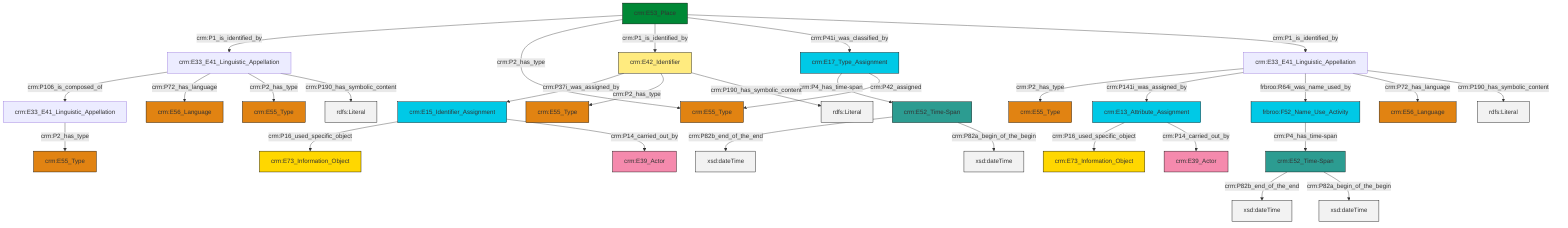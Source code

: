 graph TD
classDef Literal fill:#f2f2f2,stroke:#000000;
classDef CRM_Entity fill:#FFFFFF,stroke:#000000;
classDef Temporal_Entity fill:#00C9E6, stroke:#000000;
classDef Type fill:#E18312, stroke:#000000;
classDef Time-Span fill:#2C9C91, stroke:#000000;
classDef Appellation fill:#FFEB7F, stroke:#000000;
classDef Place fill:#008836, stroke:#000000;
classDef Persistent_Item fill:#B266B2, stroke:#000000;
classDef Conceptual_Object fill:#FFD700, stroke:#000000;
classDef Physical_Thing fill:#D2B48C, stroke:#000000;
classDef Actor fill:#f58aad, stroke:#000000;
classDef PC_Classes fill:#4ce600, stroke:#000000;
classDef Multi fill:#cccccc,stroke:#000000;

0["crm:E42_Identifier"]:::Appellation -->|crm:P37i_was_assigned_by| 1["crm:E15_Identifier_Assignment"]:::Temporal_Entity
6["crm:E17_Type_Assignment"]:::Temporal_Entity -->|crm:P4_has_time-span| 7["crm:E52_Time-Span"]:::Time-Span
7["crm:E52_Time-Span"]:::Time-Span -->|crm:P82b_end_of_the_end| 10[xsd:dateTime]:::Literal
17["crm:E13_Attribute_Assignment"]:::Temporal_Entity -->|crm:P16_used_specific_object| 18["crm:E73_Information_Object"]:::Conceptual_Object
21["crm:E33_E41_Linguistic_Appellation"]:::Default -->|crm:P2_has_type| 22["crm:E55_Type"]:::Type
6["crm:E17_Type_Assignment"]:::Temporal_Entity -->|crm:P42_assigned| 4["crm:E55_Type"]:::Type
19["crm:E33_E41_Linguistic_Appellation"]:::Default -->|crm:P106_is_composed_of| 24["crm:E33_E41_Linguistic_Appellation"]:::Default
21["crm:E33_E41_Linguistic_Appellation"]:::Default -->|crm:P141i_was_assigned_by| 17["crm:E13_Attribute_Assignment"]:::Temporal_Entity
0["crm:E42_Identifier"]:::Appellation -->|crm:P2_has_type| 2["crm:E55_Type"]:::Type
13["frbroo:F52_Name_Use_Activity"]:::Temporal_Entity -->|crm:P4_has_time-span| 30["crm:E52_Time-Span"]:::Time-Span
21["crm:E33_E41_Linguistic_Appellation"]:::Default -->|frbroo:R64i_was_name_used_by| 13["frbroo:F52_Name_Use_Activity"]:::Temporal_Entity
17["crm:E13_Attribute_Assignment"]:::Temporal_Entity -->|crm:P14_carried_out_by| 32["crm:E39_Actor"]:::Actor
19["crm:E33_E41_Linguistic_Appellation"]:::Default -->|crm:P72_has_language| 11["crm:E56_Language"]:::Type
24["crm:E33_E41_Linguistic_Appellation"]:::Default -->|crm:P2_has_type| 33["crm:E55_Type"]:::Type
15["crm:E53_Place"]:::Place -->|crm:P1_is_identified_by| 19["crm:E33_E41_Linguistic_Appellation"]:::Default
15["crm:E53_Place"]:::Place -->|crm:P2_has_type| 4["crm:E55_Type"]:::Type
15["crm:E53_Place"]:::Place -->|crm:P1_is_identified_by| 0["crm:E42_Identifier"]:::Appellation
21["crm:E33_E41_Linguistic_Appellation"]:::Default -->|crm:P72_has_language| 8["crm:E56_Language"]:::Type
1["crm:E15_Identifier_Assignment"]:::Temporal_Entity -->|crm:P16_used_specific_object| 34["crm:E73_Information_Object"]:::Conceptual_Object
21["crm:E33_E41_Linguistic_Appellation"]:::Default -->|crm:P190_has_symbolic_content| 37[rdfs:Literal]:::Literal
0["crm:E42_Identifier"]:::Appellation -->|crm:P190_has_symbolic_content| 38[rdfs:Literal]:::Literal
1["crm:E15_Identifier_Assignment"]:::Temporal_Entity -->|crm:P14_carried_out_by| 39["crm:E39_Actor"]:::Actor
7["crm:E52_Time-Span"]:::Time-Span -->|crm:P82a_begin_of_the_begin| 40[xsd:dateTime]:::Literal
30["crm:E52_Time-Span"]:::Time-Span -->|crm:P82b_end_of_the_end| 42[xsd:dateTime]:::Literal
15["crm:E53_Place"]:::Place -->|crm:P41i_was_classified_by| 6["crm:E17_Type_Assignment"]:::Temporal_Entity
30["crm:E52_Time-Span"]:::Time-Span -->|crm:P82a_begin_of_the_begin| 50[xsd:dateTime]:::Literal
19["crm:E33_E41_Linguistic_Appellation"]:::Default -->|crm:P2_has_type| 27["crm:E55_Type"]:::Type
15["crm:E53_Place"]:::Place -->|crm:P1_is_identified_by| 21["crm:E33_E41_Linguistic_Appellation"]:::Default
19["crm:E33_E41_Linguistic_Appellation"]:::Default -->|crm:P190_has_symbolic_content| 52[rdfs:Literal]:::Literal
